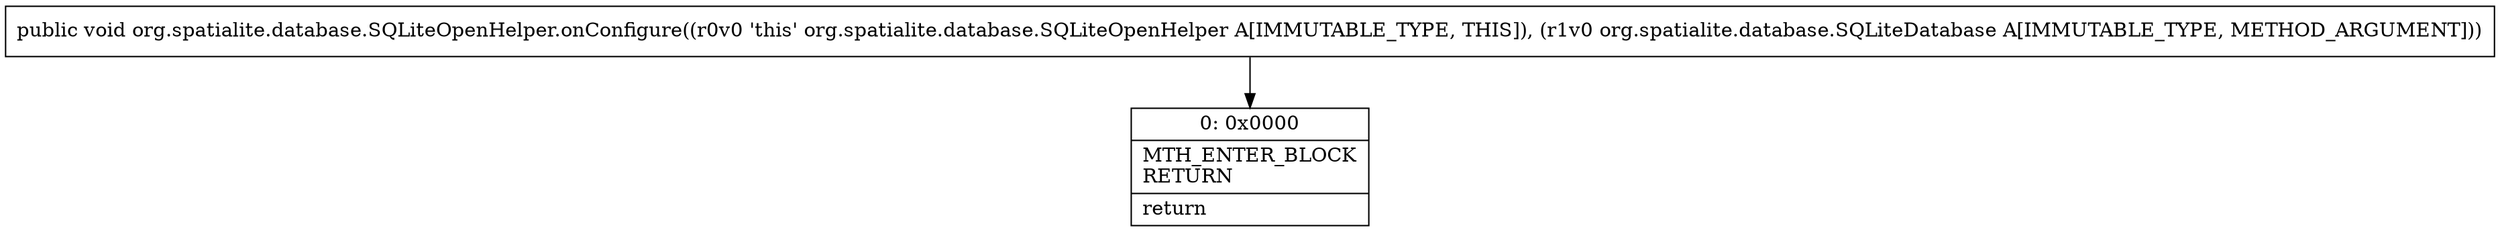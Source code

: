 digraph "CFG fororg.spatialite.database.SQLiteOpenHelper.onConfigure(Lorg\/spatialite\/database\/SQLiteDatabase;)V" {
Node_0 [shape=record,label="{0\:\ 0x0000|MTH_ENTER_BLOCK\lRETURN\l|return\l}"];
MethodNode[shape=record,label="{public void org.spatialite.database.SQLiteOpenHelper.onConfigure((r0v0 'this' org.spatialite.database.SQLiteOpenHelper A[IMMUTABLE_TYPE, THIS]), (r1v0 org.spatialite.database.SQLiteDatabase A[IMMUTABLE_TYPE, METHOD_ARGUMENT])) }"];
MethodNode -> Node_0;
}

